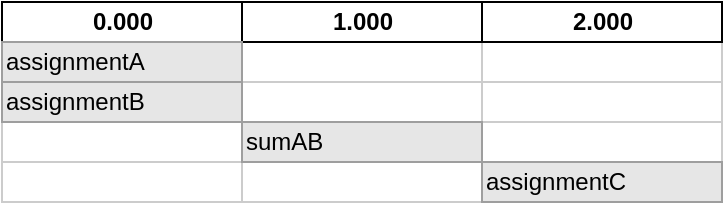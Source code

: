 <mxfile version="13.0.3" type="device" pages="2"><diagram name="Parallel" id="2c4490ee-f0b8-94ab-5012-d5dc3445f7a3"><mxGraphModel dx="813" dy="473" grid="1" gridSize="10" guides="1" tooltips="1" connect="0" arrows="1" fold="1" page="1" pageScale="1.5" pageWidth="1169" pageHeight="826" background="#ffffff" math="0" shadow="0"><root><mxCell id="0" style=";html=1;"/><mxCell id="1" style=";html=1;" parent="0"/><mxCell id="7a8b956e7d50b54d-150" value="" style="align=left;strokeColor=#CCCCCC;html=1;" parent="1" vertex="1"><mxGeometry x="160" y="479" width="120" height="20" as="geometry"/></mxCell><mxCell id="7a8b956e7d50b54d-162" value="" style="align=left;strokeColor=#CCCCCC;html=1;" parent="1" vertex="1"><mxGeometry x="160" y="499" width="120" height="20" as="geometry"/></mxCell><mxCell id="7a8b956e7d50b54d-163" value="" style="align=left;strokeColor=#CCCCCC;html=1;" parent="1" vertex="1"><mxGeometry x="160" y="519" width="120" height="20" as="geometry"/></mxCell><mxCell id="7a8b956e7d50b54d-164" value="" style="align=left;strokeColor=#CCCCCC;html=1;" parent="1" vertex="1"><mxGeometry x="160" y="539" width="120" height="20" as="geometry"/></mxCell><mxCell id="7a8b956e7d50b54d-177" value="" style="align=left;strokeColor=#CCCCCC;html=1;" parent="1" vertex="1"><mxGeometry x="280" y="479" width="120" height="20" as="geometry"/></mxCell><mxCell id="7a8b956e7d50b54d-178" value="" style="align=left;strokeColor=#CCCCCC;html=1;" parent="1" vertex="1"><mxGeometry x="280" y="499" width="120" height="20" as="geometry"/></mxCell><mxCell id="7a8b956e7d50b54d-179" value="" style="align=left;strokeColor=#CCCCCC;html=1;" parent="1" vertex="1"><mxGeometry x="280" y="519" width="120" height="20" as="geometry"/></mxCell><mxCell id="7a8b956e7d50b54d-180" value="" style="align=left;strokeColor=#CCCCCC;html=1;" parent="1" vertex="1"><mxGeometry x="280" y="539" width="120" height="20" as="geometry"/></mxCell><mxCell id="7a8b956e7d50b54d-193" value="" style="align=left;strokeColor=#CCCCCC;html=1;" parent="1" vertex="1"><mxGeometry x="400" y="479" width="120" height="20" as="geometry"/></mxCell><mxCell id="7a8b956e7d50b54d-194" value="" style="align=left;strokeColor=#CCCCCC;html=1;" parent="1" vertex="1"><mxGeometry x="400" y="499" width="120" height="20" as="geometry"/></mxCell><mxCell id="7a8b956e7d50b54d-195" value="" style="align=left;strokeColor=#CCCCCC;html=1;" parent="1" vertex="1"><mxGeometry x="400" y="519" width="120" height="20" as="geometry"/></mxCell><mxCell id="7a8b956e7d50b54d-196" value="" style="align=left;strokeColor=#CCCCCC;html=1;" parent="1" vertex="1"><mxGeometry x="400" y="539" width="120" height="20" as="geometry"/></mxCell><mxCell id="7a8b956e7d50b54d-152" value="0.000" style="strokeWidth=1;fontStyle=1;html=1;" parent="1" vertex="1"><mxGeometry x="160" y="459" width="120" height="20" as="geometry"/></mxCell><mxCell id="7a8b956e7d50b54d-153" value="1.000" style="strokeWidth=1;fontStyle=1;html=1;" parent="1" vertex="1"><mxGeometry x="280" y="459" width="120" height="20" as="geometry"/></mxCell><mxCell id="7a8b956e7d50b54d-154" value="2.000" style="strokeWidth=1;fontStyle=1;html=1;" parent="1" vertex="1"><mxGeometry x="400" y="459" width="120" height="20" as="geometry"/></mxCell><mxCell id="7a8b956e7d50b54d-353" value="assignmentA" style="align=left;strokeColor=#9E9E9E;html=1;fillColor=#E6E6E6;" parent="1" vertex="1"><mxGeometry x="160" y="479" width="120" height="20" as="geometry"/></mxCell><mxCell id="7a8b956e7d50b54d-354" value="assignmentB" style="align=left;strokeColor=#9E9E9E;html=1;fillColor=#E6E6E6;" parent="1" vertex="1"><mxGeometry x="160" y="499" width="120" height="20" as="geometry"/></mxCell><mxCell id="7a8b956e7d50b54d-355" value="sumAB" style="align=left;strokeColor=#9E9E9E;html=1;fillColor=#E6E6E6;" parent="1" vertex="1"><mxGeometry x="280" y="519" width="120" height="20" as="geometry"/></mxCell><mxCell id="7a8b956e7d50b54d-356" value="assignmentC" style="align=left;strokeColor=#9E9E9E;html=1;fillColor=#E6E6E6;" parent="1" vertex="1"><mxGeometry x="400" y="539" width="120" height="20" as="geometry"/></mxCell></root></mxGraphModel></diagram><diagram name="NotParallel" id="55AShxy0p5T4sbEYqJxy"><mxGraphModel dx="813" dy="473" grid="1" gridSize="10" guides="1" tooltips="1" connect="0" arrows="1" fold="1" page="1" pageScale="1.5" pageWidth="1169" pageHeight="826" background="#ffffff" math="0" shadow="0"><root><mxCell id="TGvPeQzlLWmtQ53fbMkf-0" style=";html=1;"/><mxCell id="TGvPeQzlLWmtQ53fbMkf-1" style=";html=1;" parent="TGvPeQzlLWmtQ53fbMkf-0"/><mxCell id="TGvPeQzlLWmtQ53fbMkf-2" value="" style="align=left;strokeColor=#CCCCCC;html=1;" vertex="1" parent="TGvPeQzlLWmtQ53fbMkf-1"><mxGeometry x="160" y="479" width="120" height="20" as="geometry"/></mxCell><mxCell id="TGvPeQzlLWmtQ53fbMkf-3" value="" style="align=left;strokeColor=#CCCCCC;html=1;" vertex="1" parent="TGvPeQzlLWmtQ53fbMkf-1"><mxGeometry x="160" y="499" width="120" height="20" as="geometry"/></mxCell><mxCell id="TGvPeQzlLWmtQ53fbMkf-4" value="" style="align=left;strokeColor=#CCCCCC;html=1;" vertex="1" parent="TGvPeQzlLWmtQ53fbMkf-1"><mxGeometry x="160" y="519" width="120" height="20" as="geometry"/></mxCell><mxCell id="TGvPeQzlLWmtQ53fbMkf-5" value="" style="align=left;strokeColor=#CCCCCC;html=1;" vertex="1" parent="TGvPeQzlLWmtQ53fbMkf-1"><mxGeometry x="160" y="539" width="120" height="20" as="geometry"/></mxCell><mxCell id="TGvPeQzlLWmtQ53fbMkf-6" value="" style="align=left;strokeColor=#CCCCCC;html=1;" vertex="1" parent="TGvPeQzlLWmtQ53fbMkf-1"><mxGeometry x="280" y="479" width="120" height="20" as="geometry"/></mxCell><mxCell id="TGvPeQzlLWmtQ53fbMkf-7" value="" style="align=left;strokeColor=#CCCCCC;html=1;" vertex="1" parent="TGvPeQzlLWmtQ53fbMkf-1"><mxGeometry x="280" y="499" width="120" height="20" as="geometry"/></mxCell><mxCell id="TGvPeQzlLWmtQ53fbMkf-8" value="" style="align=left;strokeColor=#CCCCCC;html=1;" vertex="1" parent="TGvPeQzlLWmtQ53fbMkf-1"><mxGeometry x="280" y="519" width="120" height="20" as="geometry"/></mxCell><mxCell id="TGvPeQzlLWmtQ53fbMkf-9" value="" style="align=left;strokeColor=#CCCCCC;html=1;" vertex="1" parent="TGvPeQzlLWmtQ53fbMkf-1"><mxGeometry x="280" y="539" width="120" height="20" as="geometry"/></mxCell><mxCell id="TGvPeQzlLWmtQ53fbMkf-10" value="" style="align=left;strokeColor=#CCCCCC;html=1;" vertex="1" parent="TGvPeQzlLWmtQ53fbMkf-1"><mxGeometry x="400" y="479" width="120" height="20" as="geometry"/></mxCell><mxCell id="TGvPeQzlLWmtQ53fbMkf-11" value="" style="align=left;strokeColor=#CCCCCC;html=1;" vertex="1" parent="TGvPeQzlLWmtQ53fbMkf-1"><mxGeometry x="400" y="499" width="120" height="20" as="geometry"/></mxCell><mxCell id="TGvPeQzlLWmtQ53fbMkf-12" value="" style="align=left;strokeColor=#CCCCCC;html=1;" vertex="1" parent="TGvPeQzlLWmtQ53fbMkf-1"><mxGeometry x="400" y="519" width="120" height="20" as="geometry"/></mxCell><mxCell id="TGvPeQzlLWmtQ53fbMkf-13" value="" style="align=left;strokeColor=#CCCCCC;html=1;" vertex="1" parent="TGvPeQzlLWmtQ53fbMkf-1"><mxGeometry x="400" y="539" width="120" height="20" as="geometry"/></mxCell><mxCell id="TGvPeQzlLWmtQ53fbMkf-14" value="0.000" style="strokeWidth=1;fontStyle=1;html=1;" vertex="1" parent="TGvPeQzlLWmtQ53fbMkf-1"><mxGeometry x="160" y="459" width="120" height="20" as="geometry"/></mxCell><mxCell id="TGvPeQzlLWmtQ53fbMkf-15" value="1.000" style="strokeWidth=1;fontStyle=1;html=1;" vertex="1" parent="TGvPeQzlLWmtQ53fbMkf-1"><mxGeometry x="280" y="459" width="120" height="20" as="geometry"/></mxCell><mxCell id="TGvPeQzlLWmtQ53fbMkf-16" value="2.000" style="strokeWidth=1;fontStyle=1;html=1;" vertex="1" parent="TGvPeQzlLWmtQ53fbMkf-1"><mxGeometry x="400" y="459" width="120" height="20" as="geometry"/></mxCell><mxCell id="TGvPeQzlLWmtQ53fbMkf-17" value="assignmentA" style="align=left;strokeColor=#9E9E9E;html=1;fillColor=#E6E6E6;" vertex="1" parent="TGvPeQzlLWmtQ53fbMkf-1"><mxGeometry x="160" y="479" width="120" height="20" as="geometry"/></mxCell><mxCell id="TGvPeQzlLWmtQ53fbMkf-18" value="assignmentB" style="align=left;strokeColor=#9E9E9E;html=1;fillColor=#E6E6E6;" vertex="1" parent="TGvPeQzlLWmtQ53fbMkf-1"><mxGeometry x="280" y="499" width="120" height="20" as="geometry"/></mxCell><mxCell id="TGvPeQzlLWmtQ53fbMkf-19" value="sumAB" style="align=left;strokeColor=#9E9E9E;html=1;fillColor=#E6E6E6;" vertex="1" parent="TGvPeQzlLWmtQ53fbMkf-1"><mxGeometry x="400" y="519" width="120" height="20" as="geometry"/></mxCell><mxCell id="rQkBnhOI-DSoaoGVLLnK-2" value="" style="align=left;strokeColor=#CCCCCC;html=1;" vertex="1" parent="TGvPeQzlLWmtQ53fbMkf-1"><mxGeometry x="520" y="479" width="120" height="20" as="geometry"/></mxCell><mxCell id="rQkBnhOI-DSoaoGVLLnK-3" value="" style="align=left;strokeColor=#CCCCCC;html=1;" vertex="1" parent="TGvPeQzlLWmtQ53fbMkf-1"><mxGeometry x="520" y="499" width="120" height="20" as="geometry"/></mxCell><mxCell id="rQkBnhOI-DSoaoGVLLnK-4" value="" style="align=left;strokeColor=#CCCCCC;html=1;" vertex="1" parent="TGvPeQzlLWmtQ53fbMkf-1"><mxGeometry x="520" y="519" width="120" height="20" as="geometry"/></mxCell><mxCell id="rQkBnhOI-DSoaoGVLLnK-5" value="" style="align=left;strokeColor=#CCCCCC;html=1;" vertex="1" parent="TGvPeQzlLWmtQ53fbMkf-1"><mxGeometry x="520" y="539" width="120" height="20" as="geometry"/></mxCell><mxCell id="rQkBnhOI-DSoaoGVLLnK-6" value="3.000" style="strokeWidth=1;fontStyle=1;html=1;" vertex="1" parent="TGvPeQzlLWmtQ53fbMkf-1"><mxGeometry x="520" y="459" width="120" height="20" as="geometry"/></mxCell><mxCell id="rQkBnhOI-DSoaoGVLLnK-7" value="assignmentC" style="align=left;strokeColor=#9E9E9E;html=1;fillColor=#E6E6E6;" vertex="1" parent="TGvPeQzlLWmtQ53fbMkf-1"><mxGeometry x="520" y="539" width="120" height="20" as="geometry"/></mxCell></root></mxGraphModel></diagram></mxfile>